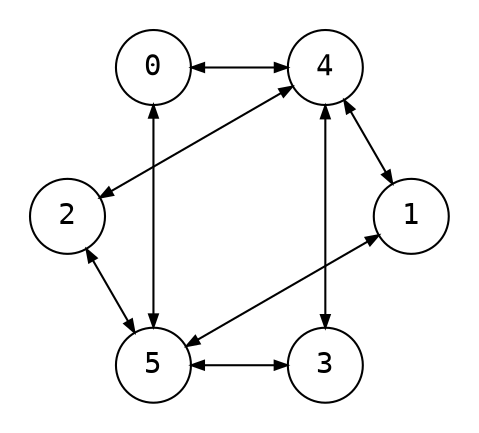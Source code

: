 digraph {
    node [shape=circle, fontname="monospace"; fixedsize=true, width="0.5"];
    edge [arrowsize=0.6];
    layout=circo;
    scale=0.8;
    normalize=true;
    pad=0.2;

    subgraph cluster_0 {
        0, 1, 2, 3;
    }

    subgraph cluster_1 {
        4, 5;
    }

    0 -> {4, 5} [dir="both"];
    1 -> {4, 5} [dir="both"];
    2 -> {4, 5} [dir="both"];
    3 -> {4, 5} [dir="both"];
}